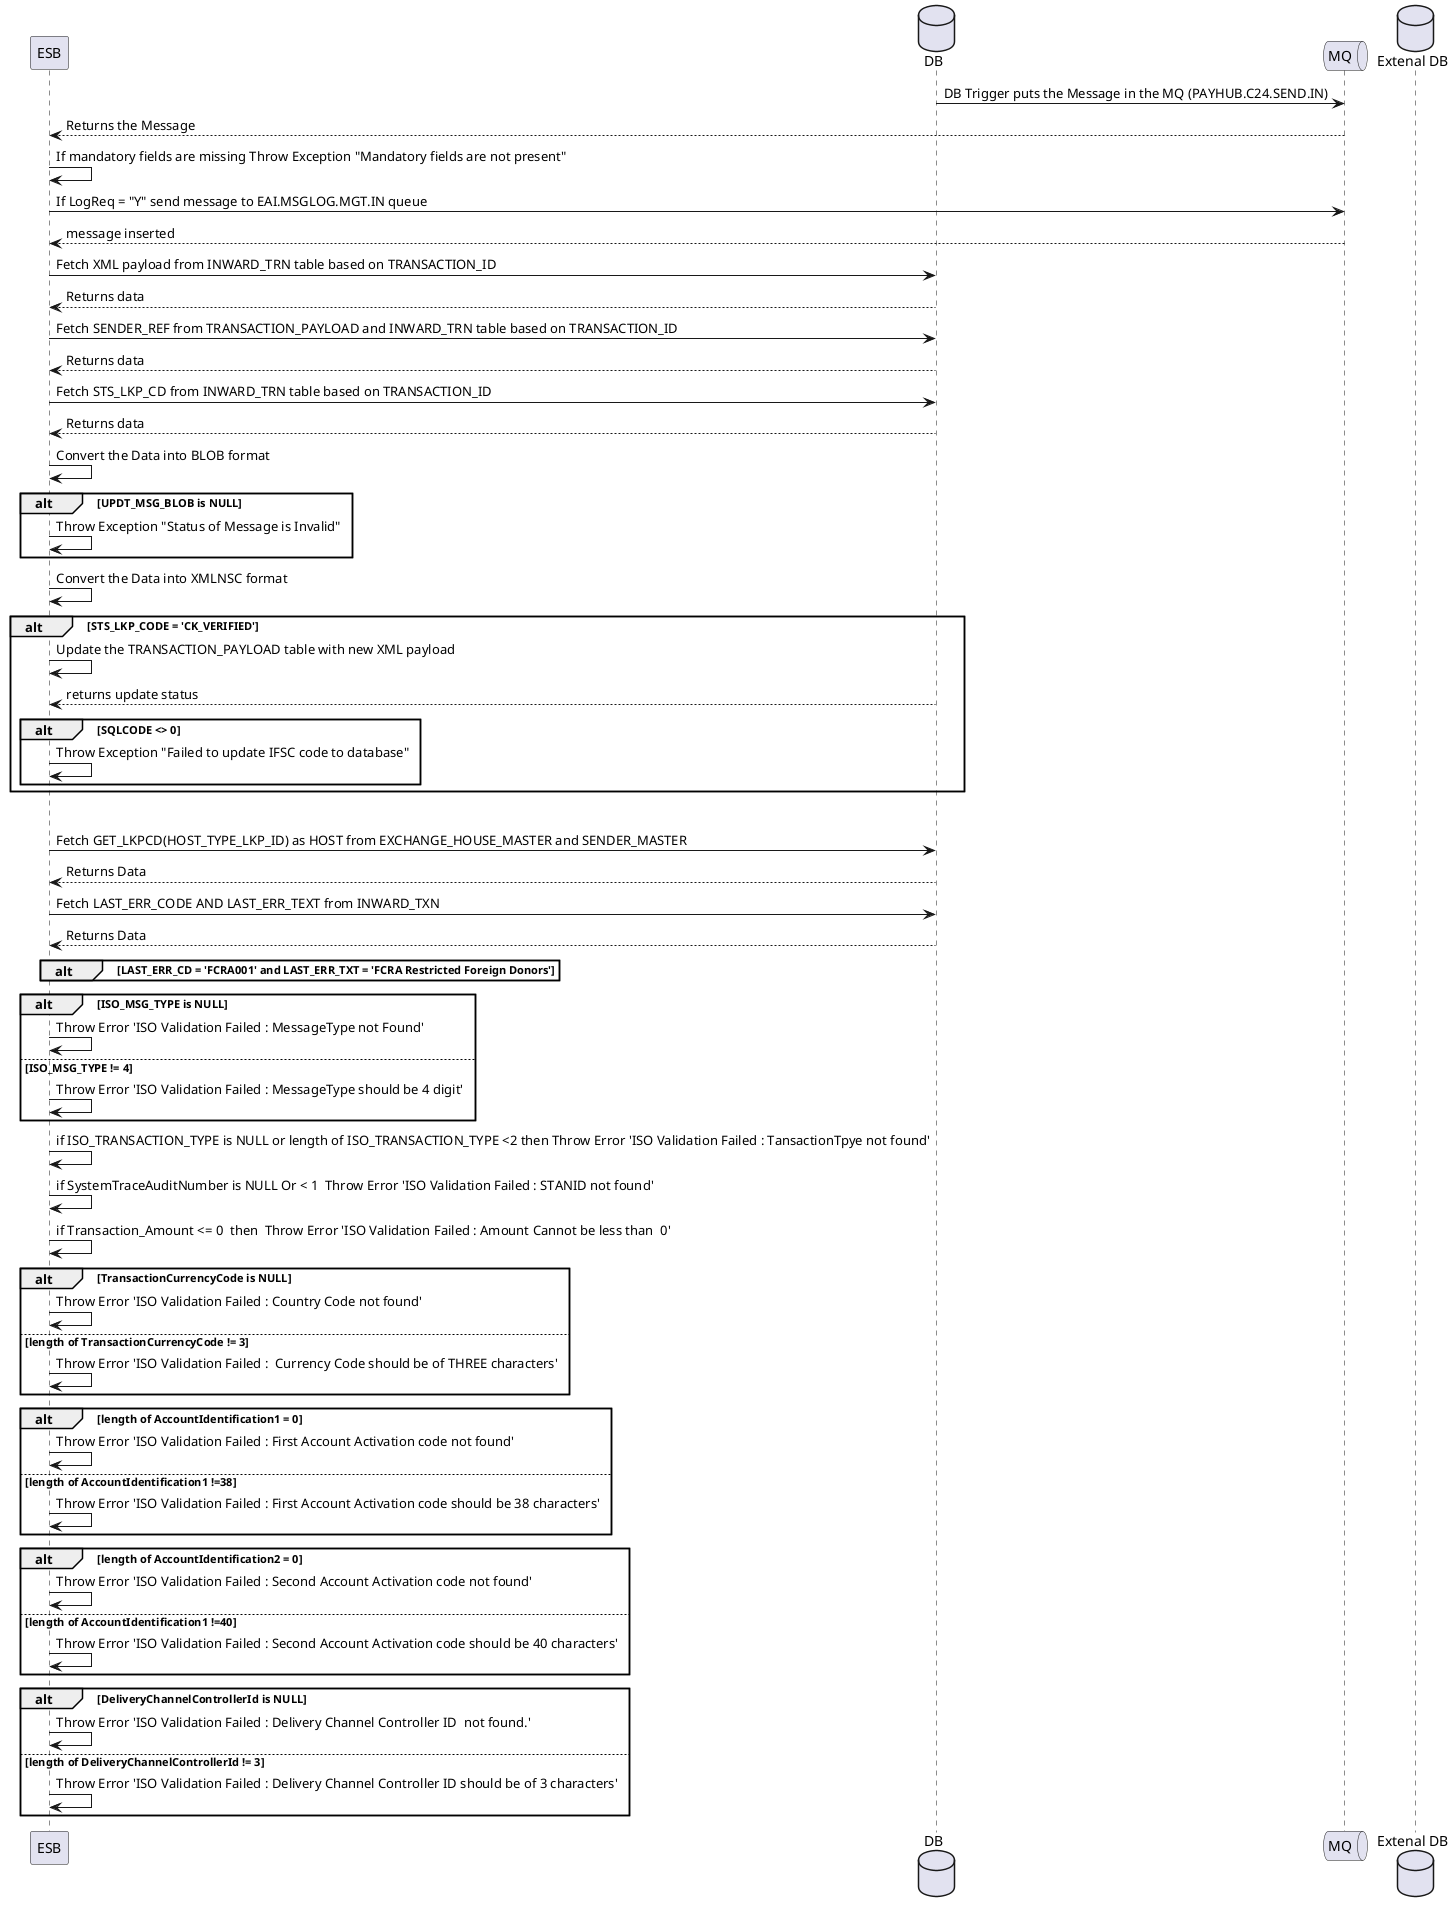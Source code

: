@startuml

participant ESB
Database "DB" as DB
Queue "MQ" as MQ
Database "Extenal DB" as FN

DB -> MQ : DB Trigger puts the Message in the MQ (PAYHUB.C24.SEND.IN)
MQ --> ESB : Returns the Message

ESB -> ESB : If mandatory fields are missing Throw Exception "Mandatory fields are not present"

ESB -> MQ: If LogReq = "Y" send message to EAI.MSGLOG.MGT.IN queue
MQ --> ESB: message inserted

ESB -> DB : Fetch XML payload from INWARD_TRN table based on TRANSACTION_ID
DB --> ESB : Returns data

ESB -> DB : Fetch SENDER_REF from TRANSACTION_PAYLOAD and INWARD_TRN table based on TRANSACTION_ID
DB --> ESB : Returns data

ESB -> DB : Fetch STS_LKP_CD from INWARD_TRN table based on TRANSACTION_ID
DB --> ESB : Returns data

ESB -> ESB : Convert the Data into BLOB format

alt UPDT_MSG_BLOB is NULL
    ESB -> ESB : Throw Exception "Status of Message is Invalid"
end

ESB -> ESB : Convert the Data into XMLNSC format

alt STS_LKP_CODE = 'CK_VERIFIED'
    ESB -> ESB : Update the TRANSACTION_PAYLOAD table with new XML payload
    DB --> ESB : returns update status
    alt SQLCODE <> 0 
        ESB -> ESB : Throw Exception "Failed to update IFSC code to database"
    end
end

alt TRANSACTION_TYPE = 'T'
' --code here
else 
    ESB -> DB : Fetch GET_LKPCD(HOST_TYPE_LKP_ID) as HOST from EXCHANGE_HOUSE_MASTER and SENDER_MASTER 
    DB --> ESB : Returns Data
    ESB -> DB : Fetch LAST_ERR_CODE AND LAST_ERR_TEXT from INWARD_TXN
    DB --> ESB : Returns Data


    alt LAST_ERR_CD = 'FCRA001' and LAST_ERR_TXT = 'FCRA Restricted Foreign Donors'
end
' --------------------------------------------------- not able to get this

' validation stars here 

alt ISO_MSG_TYPE is NULL 
    ESB -> ESB : Throw Error 'ISO Validation Failed : MessageType not Found'    
else ISO_MSG_TYPE != 4 
    ESB -> ESB : Throw Error 'ISO Validation Failed : MessageType should be 4 digit'
end


ESB -> ESB : if ISO_TRANSACTION_TYPE is NULL or length of ISO_TRANSACTION_TYPE <2 then Throw Error 'ISO Validation Failed : TansactionTpye not found'

ESB -> ESB : if SystemTraceAuditNumber is NULL Or < 1  Throw Error 'ISO Validation Failed : STANID not found'

ESB -> ESB : if Transaction_Amount <= 0  then  Throw Error 'ISO Validation Failed : Amount Cannot be less than  0'

alt TransactionCurrencyCode is NULL    
    ESB -> ESB : Throw Error 'ISO Validation Failed : Country Code not found'
else length of TransactionCurrencyCode != 3     
     ESB -> ESB : Throw Error 'ISO Validation Failed :  Currency Code should be of THREE characters'
end

alt length of AccountIdentification1 = 0
    ESB -> ESB : Throw Error 'ISO Validation Failed : First Account Activation code not found'
else length of AccountIdentification1 !=38
    ESB -> ESB : Throw Error 'ISO Validation Failed : First Account Activation code should be 38 characters'
end

alt length of AccountIdentification2 = 0
    ESB -> ESB : Throw Error 'ISO Validation Failed : Second Account Activation code not found'
else length of AccountIdentification1 !=40
    ESB -> ESB : Throw Error 'ISO Validation Failed : Second Account Activation code should be 40 characters'
end

alt DeliveryChannelControllerId is NULL 
    ESB -> ESB : Throw Error 'ISO Validation Failed : Delivery Channel Controller ID  not found.'
else length of DeliveryChannelControllerId != 3
    ESB -> ESB : Throw Error 'ISO Validation Failed : Delivery Channel Controller ID should be of 3 characters'
end



@enduml
